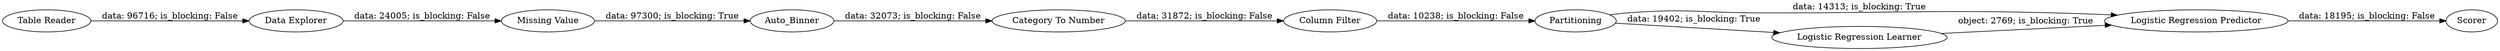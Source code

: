 digraph {
	"-6066475441805622756_8" [label=Partitioning]
	"448099739355264182_6" [label=Auto_Binner]
	"-6066475441805622756_10" [label="Logistic Regression Predictor"]
	"-6066475441805622756_9" [label="Logistic Regression Learner"]
	"-6066475441805622756_11" [label=Scorer]
	"448099739355264182_5" [label="Missing Value"]
	"-6066475441805622756_1" [label="Table Reader"]
	"448099739355264182_7" [label="Category To Number"]
	"448099739355264182_3" [label="Data Explorer"]
	"-6066475441805622756_7" [label="Column Filter"]
	"448099739355264182_6" -> "448099739355264182_7" [label="data: 32073; is_blocking: False"]
	"448099739355264182_5" -> "448099739355264182_6" [label="data: 97300; is_blocking: True"]
	"-6066475441805622756_8" -> "-6066475441805622756_9" [label="data: 19402; is_blocking: True"]
	"448099739355264182_7" -> "-6066475441805622756_7" [label="data: 31872; is_blocking: False"]
	"-6066475441805622756_8" -> "-6066475441805622756_10" [label="data: 14313; is_blocking: True"]
	"448099739355264182_3" -> "448099739355264182_5" [label="data: 24005; is_blocking: False"]
	"-6066475441805622756_1" -> "448099739355264182_3" [label="data: 96716; is_blocking: False"]
	"-6066475441805622756_9" -> "-6066475441805622756_10" [label="object: 2769; is_blocking: True"]
	"-6066475441805622756_7" -> "-6066475441805622756_8" [label="data: 10238; is_blocking: False"]
	"-6066475441805622756_10" -> "-6066475441805622756_11" [label="data: 18195; is_blocking: False"]
	rankdir=LR
}
